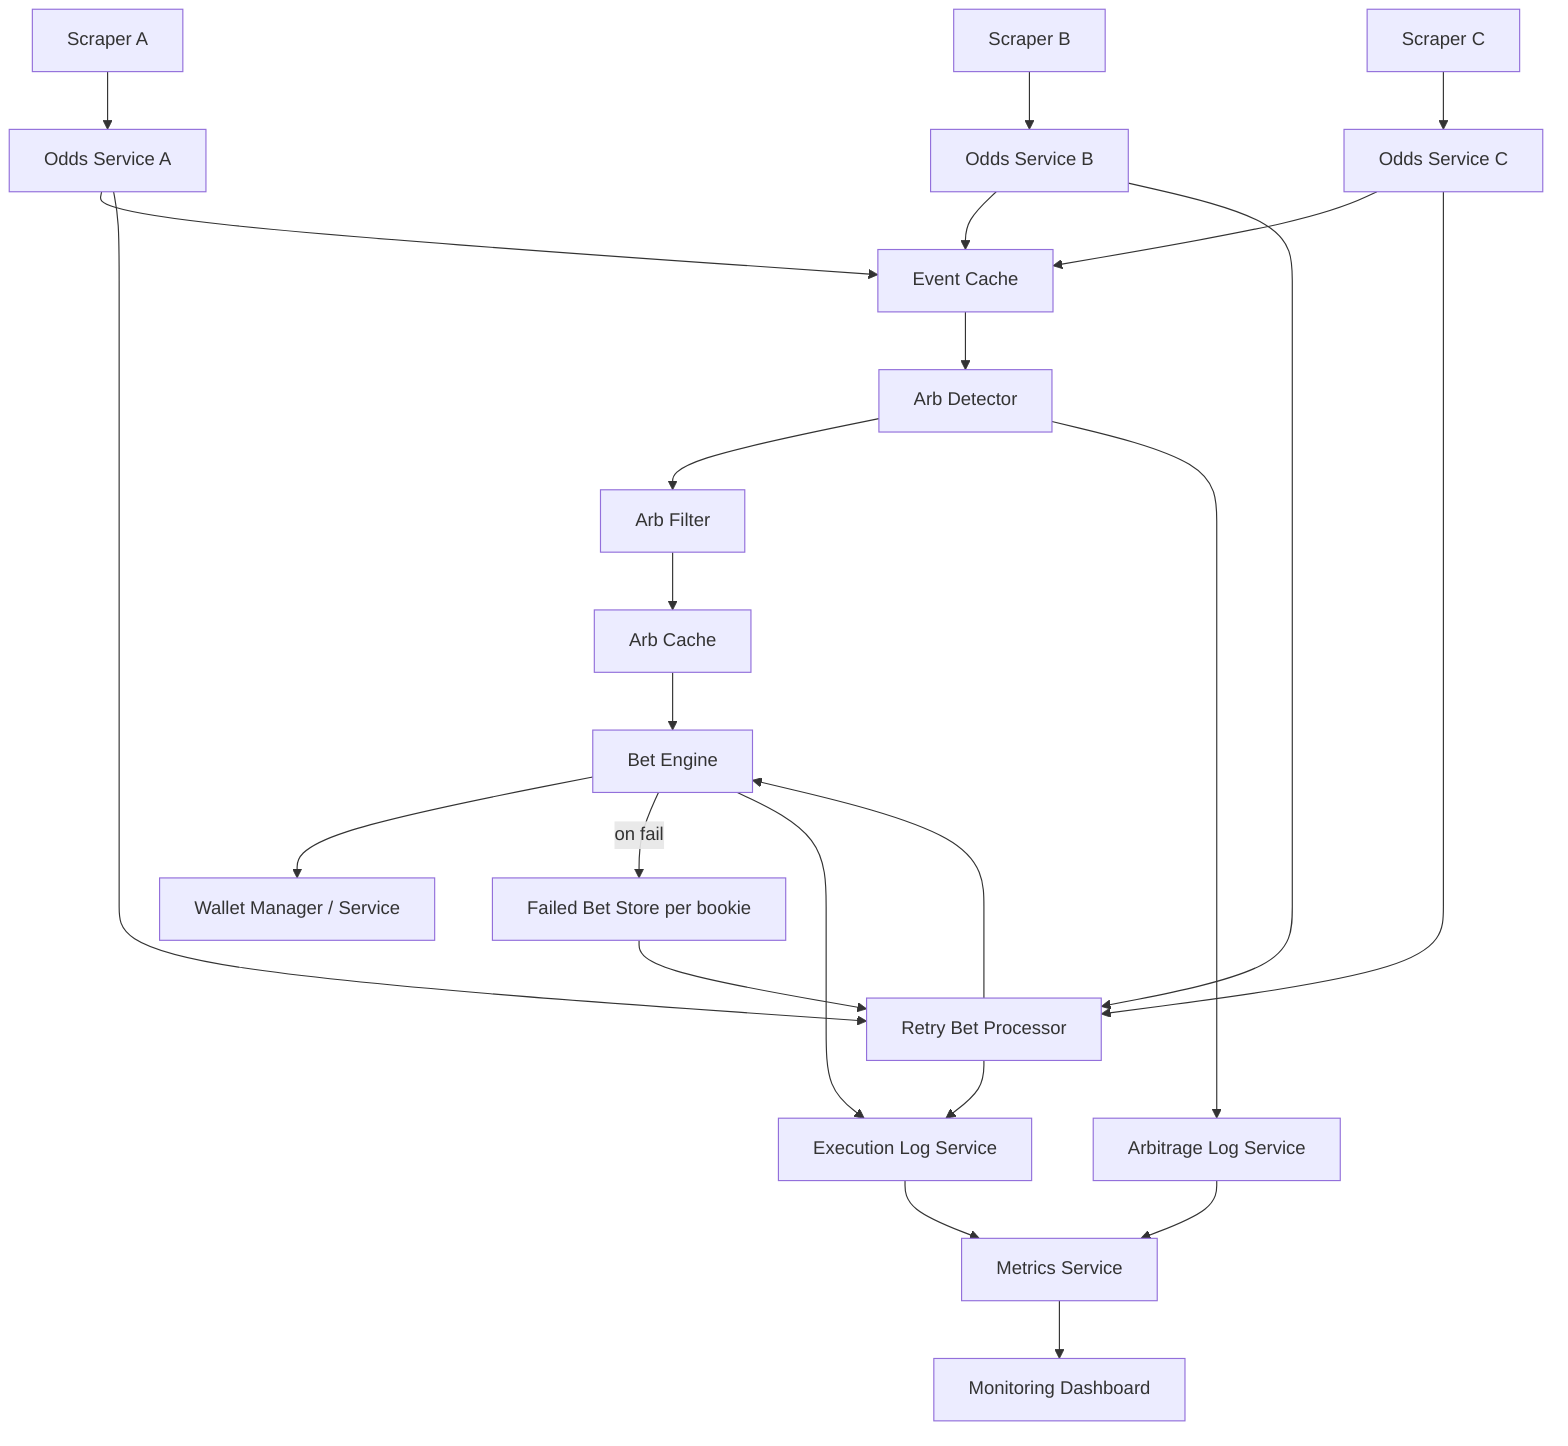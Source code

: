flowchart TD

%% Odds Flow
    SA[Scraper A ] --> OSA[Odds Service A]
SB[Scraper B ] --> OSB[Odds Service B]
SC[Scraper C ] --> OSC[Odds Service C]

OSA --> EC[Event Cache]
OSB --> EC
OSC --> EC

EC --> AD[Arb Detector]
AD --> AF[Arb Filter]
AF --> AC[Arb Cache]

%% Bet Flow
AC --> BE[Bet Engine]
BE --> WM[Wallet Manager / Service]

%% Failed Bet Handling
BE -->|on fail| FBS[Failed Bet Store per bookie]
FBS --> RP[Retry Bet Processor]
RP --> BE

%% Retry listens to Odds
OSA --> RP
OSB --> RP
OSC --> RP

%% Logs
BE --> EL[Execution Log Service]
RP --> EL
AD --> AL[Arbitrage Log Service]

%% Metrics + Dashboard
EL --> MS[Metrics Service]
AL --> MS
MS --> DB[Monitoring Dashboard]